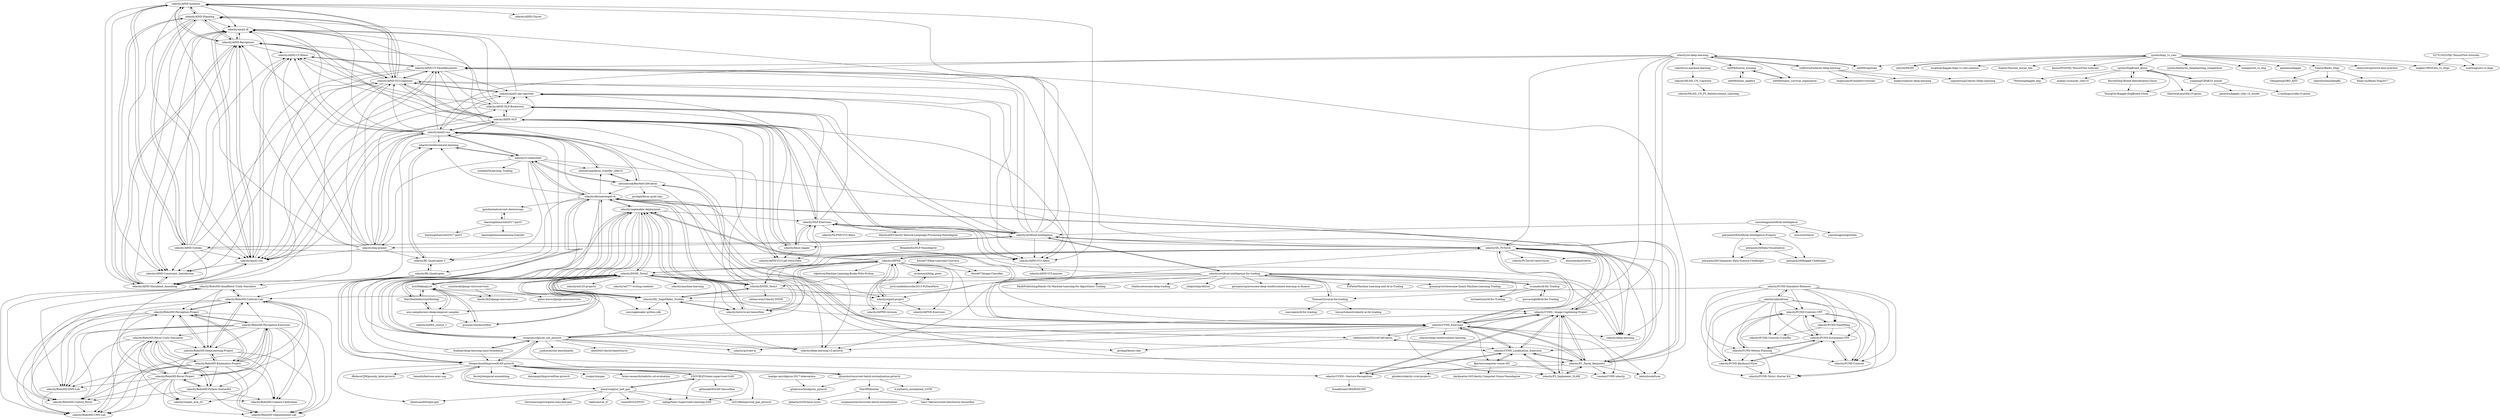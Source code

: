 digraph G {
"udacity/AIND-Isolation" -> "udacity/AIND-Planning"
"udacity/AIND-Isolation" -> "udacity/AIND-Recognizer"
"udacity/AIND-Isolation" -> "udacity/AIND-Sudoku"
"udacity/AIND-Isolation" -> "udacity/aind2-rnn"
"udacity/AIND-Isolation" -> "udacity/AIND-Simulated_Annealing"
"udacity/AIND-Isolation" -> "udacity/AIND-Constraint_Satisfaction"
"udacity/AIND-Isolation" -> "udacity/AIND-VUI-Capstone"
"udacity/AIND-Isolation" -> "udacity/aind2-dl"
"udacity/AIND-Isolation" -> "udacity/AIND-VUI-Alexa"
"udacity/AIND-Isolation" -> "udacity/AIND-Chiron"
"udacity/artificial-intelligence" -> "udacity/NLP-Exercises"
"udacity/artificial-intelligence" -> "udacity/AIND-NLP"
"udacity/artificial-intelligence" -> "udacity/AIND-Sudoku"
"udacity/artificial-intelligence" -> "udacity/hmm-tagger"
"udacity/artificial-intelligence" -> "udacity/AIND-CV-FacialKeypoints"
"udacity/artificial-intelligence" -> "udacity/AIND-VUI-Capstone"
"udacity/artificial-intelligence" -> "udacity/AIND-Isolation"
"udacity/artificial-intelligence" -> "udacity/artificial-intelligence-for-trading"
"udacity/artificial-intelligence" -> "udacity/AIND-Planning"
"udacity/artificial-intelligence" -> "udacity/aind2-nlp-capstone"
"udacity/artificial-intelligence" -> "udacity/DL_PyTorch"
"udacity/artificial-intelligence" -> "udacity/deep-learning" ["e"=1]
"udacity/artificial-intelligence" -> "udacity/dog-project"
"udacity/artificial-intelligence" -> "udacity/AIND-NLP-Bookworm"
"udacity/artificial-intelligence" -> "udacity/AIND-VUI-Alexa"
"udacity/DSND_Term2" -> "udacity/DSND_Term1"
"udacity/DSND_Term2" -> "lyst/MakingLyst"
"udacity/DSND_Term2" -> "udacity/ML_SageMaker_Studies"
"udacity/DSND_Term2" -> "udacity/sagemaker-deployment"
"udacity/DSND_Term2" -> "aws-samples/aws-deepcomposer-samples"
"udacity/DSND_Term2" -> "jjrunner/stackoverflow"
"udacity/DSND_Term2" -> "udacity/deep-learning-v2-pytorch" ["e"=1]
"udacity/DSND_Term2" -> "MarcDiethelm/contributing"
"udacity/DSND_Term2" -> "udacity/AIPND"
"udacity/DSND_Term2" -> "udacity/ud120-projects" ["e"=1]
"udacity/DSND_Term2" -> "udacity/deep-learning" ["e"=1]
"udacity/DSND_Term2" -> "udacity/ud777-writing-readmes" ["e"=1]
"udacity/DSND_Term2" -> "udacity/machine-learning" ["e"=1]
"udacity/DSND_Term2" -> "udacity/CVND_Exercises"
"udacity/DSND_Term2" -> "udacity/intro-to-ml-tensorflow"
"udacity/aind2-cnn" -> "udacity/aind2-rnn"
"udacity/aind2-cnn" -> "udacity/dog-project"
"udacity/aind2-cnn" -> "udacity/aind2-dl"
"udacity/aind2-cnn" -> "udacity/AIND-Recognizer"
"udacity/aind2-cnn" -> "alexisbcook/keras_transfer_cifar10"
"udacity/aind2-cnn" -> "udacity/AIND-NLP"
"udacity/aind2-cnn" -> "udacity/AIND-Simulated_Annealing"
"udacity/aind2-cnn" -> "udacity/rl-cheatsheet"
"udacity/aind2-cnn" -> "udacity/AIND-Planning"
"udacity/aind2-cnn" -> "udacity/AIND-CV-FacialKeypoints"
"udacity/aind2-cnn" -> "udacity/aind2-nlp-capstone"
"udacity/aind2-cnn" -> "udacity/AIND-CV-Mimic"
"udacity/aind2-cnn" -> "alexisbcook/ResNetCAM-keras"
"udacity/aind2-cnn" -> "udacity/AIND-VUI-Capstone"
"udacity/aind2-cnn" -> "udacity/reinforcement-learning"
"udacity/CVND_Exercises" -> "udacity/P1_Facial_Keypoints"
"udacity/CVND_Exercises" -> "udacity/CVND_Localization_Exercises"
"udacity/CVND_Exercises" -> "udacity/CVND---Image-Captioning-Project"
"udacity/CVND_Exercises" -> "udacity/DL_PyTorch"
"udacity/CVND_Exercises" -> "udacity/P3_Implement_SLAM"
"udacity/CVND_Exercises" -> "Bjarten/computer-vision-ND"
"udacity/CVND_Exercises" -> "udacity/sagemaker-deployment"
"udacity/CVND_Exercises" -> "vmelan/CVND-udacity"
"udacity/CVND_Exercises" -> "udacity/deep-learning-v2-pytorch" ["e"=1]
"udacity/CVND_Exercises" -> "udacity/deep-learning" ["e"=1]
"udacity/CVND_Exercises" -> "udacity/private-ai" ["e"=1]
"udacity/CVND_Exercises" -> "cezannec/capsule_net_pytorch"
"udacity/CVND_Exercises" -> "udacity/deep-reinforcement-learning" ["e"=1]
"udacity/CVND_Exercises" -> "udacity/AIND-NLP"
"udacity/CVND_Exercises" -> "tdeboissiere/VGG16CAM-keras"
"udacity/artificial-intelligence-for-trading" -> "ThomasGrivaz/ai-for-trading"
"udacity/artificial-intelligence-for-trading" -> "scumabo/AI-for-Trading"
"udacity/artificial-intelligence-for-trading" -> "udacity/artificial-intelligence"
"udacity/artificial-intelligence-for-trading" -> "udacity/ML_SageMaker_Studies"
"udacity/artificial-intelligence-for-trading" -> "PyPatel/Machine-Learning-and-AI-in-Trading" ["e"=1]
"udacity/artificial-intelligence-for-trading" -> "udacity/DSND_Term1"
"udacity/artificial-intelligence-for-trading" -> "grananqvist/Awesome-Quant-Machine-Learning-Trading" ["e"=1]
"udacity/artificial-intelligence-for-trading" -> "PacktPublishing/Hands-On-Machine-Learning-for-Algorithmic-Trading" ["e"=1]
"udacity/artificial-intelligence-for-trading" -> "cbailes/awesome-deep-trading" ["e"=1]
"udacity/artificial-intelligence-for-trading" -> "udacity/NLP-Exercises"
"udacity/artificial-intelligence-for-trading" -> "yhilpisch/py4fi2nd" ["e"=1]
"udacity/artificial-intelligence-for-trading" -> "michaelsyao/AI-for-Trading"
"udacity/artificial-intelligence-for-trading" -> "udacity/deep-learning-v2-pytorch" ["e"=1]
"udacity/artificial-intelligence-for-trading" -> "georgezouq/awesome-deep-reinforcement-learning-in-finance" ["e"=1]
"udacity/artificial-intelligence-for-trading" -> "udacity/deep-learning" ["e"=1]
"ypwhs/dogs_vs_cats" -> "mtyylx/MLND"
"ypwhs/dogs_vs_cats" -> "xuetsing/cats-vs-dogs"
"ypwhs/dogs_vs_cats" -> "nd009/capstone"
"ypwhs/dogs_vs_cats" -> "mrgloom/kaggle-dogs-vs-cats-solution"
"ypwhs/dogs_vs_cats" -> "freelzy/Tencent_Social_Ads" ["e"=1]
"ypwhs/dogs_vs_cats" -> "kevin28520/My-TensorFlow-tutorials" ["e"=1]
"ypwhs/dogs_vs_cats" -> "ypwhs/DogBreed_gluon"
"ypwhs/dogs_vs_cats" -> "ypwhs/baiduyun_deeplearning_competition" ["e"=1]
"ypwhs/dogs_vs_cats" -> "miaopei/cat_vs_dog"
"ypwhs/dogs_vs_cats" -> "apachecn/kaggle" ["e"=1]
"ypwhs/dogs_vs_cats" -> "freelzy/Baidu_Dogs"
"ypwhs/dogs_vs_cats" -> "chenyuntc/pytorch-best-practice" ["e"=1]
"ypwhs/dogs_vs_cats" -> "maples1993/Cats_vs_Dogs"
"Bjarten/computer-vision-ND" -> "darkmatter18/Udacity-Computer-Vision-Nanodegree"
"Bjarten/computer-vision-ND" -> "pdudero/udacity-cvnd-projects"
"Bjarten/computer-vision-ND" -> "vmelan/CVND-udacity"
"Bjarten/computer-vision-ND" -> "udacity/CVND_Localization_Exercises"
"pierpaolo28/Data-Visualization" -> "pierpaolo28/Companies-Data-Science-Challenges"
"pierpaolo28/Data-Visualization" -> "pierpaolo28/Kaggle-Challenges"
"aws-samples/aws-deepcomposer-samples" -> "udacity/DSND_Term2"
"aws-samples/aws-deepcomposer-samples" -> "lyst/MakingLyst"
"aws-samples/aws-deepcomposer-samples" -> "MarcDiethelm/contributing"
"aws-samples/aws-deepcomposer-samples" -> "jjrunner/stackoverflow"
"aws-samples/aws-deepcomposer-samples" -> "udacity/nd064_course_1" ["e"=1]
"fotisk07/Deep-Learning-Coursera" -> "fotisk07/Image-Classifier"
"LDOUBLEV/semi-supervised-GAN" -> "gitlimlab/SSGAN-Tensorflow" ["e"=1]
"LDOUBLEV/semi-supervised-GAN" -> "nejlag/Semi-Supervised-Learning-GAN"
"LDOUBLEV/semi-supervised-GAN" -> "kimiyoung/ssl_bad_gan"
"LDOUBLEV/semi-supervised-GAN" -> "Sleepychord/ImprovedGAN-pytorch"
"Sleepychord/ImprovedGAN-pytorch" -> "kimiyoung/ssl_bad_gan"
"Sleepychord/ImprovedGAN-pytorch" -> "cezannec/capsule_net_pytorch"
"Sleepychord/ImprovedGAN-pytorch" -> "jihunchoi/recurrent-batch-normalization-pytorch"
"Sleepychord/ImprovedGAN-pytorch" -> "LDOUBLEV/semi-supervised-GAN"
"Sleepychord/ImprovedGAN-pytorch" -> "eli5168/improved_gan_pytorch"
"Sleepychord/ImprovedGAN-pytorch" -> "udacity/dermatologist-ai"
"Sleepychord/ImprovedGAN-pytorch" -> "udacity/sagemaker-deployment"
"Sleepychord/ImprovedGAN-pytorch" -> "iBelieveCJM/pseudo_label-pytorch" ["e"=1]
"Sleepychord/ImprovedGAN-pytorch" -> "benathi/fastswa-semi-sup" ["e"=1]
"Sleepychord/ImprovedGAN-pytorch" -> "nejlag/Semi-Supervised-Learning-GAN"
"Sleepychord/ImprovedGAN-pytorch" -> "zhenxuan00/triple-gan" ["e"=1]
"Sleepychord/ImprovedGAN-pytorch" -> "ferretj/temporal-ensembling" ["e"=1]
"Sleepychord/ImprovedGAN-pytorch" -> "daixiangzi/ImprovedGan-pytorch"
"Sleepychord/ImprovedGAN-pytorch" -> "yunjey/stargan" ["e"=1]
"Sleepychord/ImprovedGAN-pytorch" -> "brain-research/realistic-ssl-evaluation" ["e"=1]
"kimiyoung/ssl_bad_gan" -> "Sleepychord/ImprovedGAN-pytorch"
"kimiyoung/ssl_bad_gan" -> "christiancosgrove/good-semi-bad-gan"
"kimiyoung/ssl_bad_gan" -> "eli5168/improved_gan_pytorch"
"kimiyoung/ssl_bad_gan" -> "zhenxuan00/triple-gan" ["e"=1]
"kimiyoung/ssl_bad_gan" -> "LDOUBLEV/semi-supervised-GAN"
"kimiyoung/ssl_bad_gan" -> "takerum/vat_tf" ["e"=1]
"kimiyoung/ssl_bad_gan" -> "xinmei9322/SNTG" ["e"=1]
"kimiyoung/ssl_bad_gan" -> "nejlag/Semi-Supervised-Learning-GAN"
"udacity/rl-cheatsheet" -> "udacity/reinforcement-learning"
"udacity/rl-cheatsheet" -> "udacity/RL-Quadcopter-2"
"udacity/rl-cheatsheet" -> "udacity/dermatologist-ai"
"udacity/rl-cheatsheet" -> "udacity/aind2-cnn"
"udacity/rl-cheatsheet" -> "udacity/RL-Quadcopter"
"udacity/rl-cheatsheet" -> "alexisbcook/keras_transfer_cifar10"
"udacity/rl-cheatsheet" -> "ucaiado/QLearning_Trading" ["e"=1]
"udacity/rl-cheatsheet" -> "udacity/dog-project"
"udacity/rl-cheatsheet" -> "alexisbcook/ResNetCAM-keras"
"udacity/rl-cheatsheet" -> "udacity/CVND---Image-Captioning-Project"
"udacity/CVND---Gesture-Recognition" -> "udacity/CVND---Image-Captioning-Project"
"udacity/CVND---Gesture-Recognition" -> "udacity/CVND_Localization_Exercises"
"udacity/CVND---Gesture-Recognition" -> "breadbread1984/R3DCNN" ["e"=1]
"pierpaolo28/Artificial-Intelligence-Projects" -> "pierpaolo28/Kaggle-Challenges"
"pierpaolo28/Artificial-Intelligence-Projects" -> "pierpaolo28/Data-Visualization"
"pierpaolo28/Artificial-Intelligence-Projects" -> "pierpaolo28/Companies-Data-Science-Challenges"
"udacity/intro-to-ml-tensorflow" -> "udacity/ML_SageMaker_Studies"
"udacity/intro-to-ml-tensorflow" -> "udacity/dermatologist-ai"
"udacity/intro-to-ml-tensorflow" -> "udacity/sagemaker-deployment"
"jjrunner/stackoverflow" -> "lyst/MakingLyst"
"jjrunner/stackoverflow" -> "udacity/DSND_Term2"
"OlavHN/bnlstm" -> "cooijmanstim/recurrent-batch-normalization"
"OlavHN/bnlstm" -> "tam17aki/recurrent-batchnorm-tensorflow"
"OlavHN/bnlstm" -> "pbhatia243/tf-layer-norm"
"udacity/dermatologist-ai" -> "udacity/rl-cheatsheet"
"udacity/dermatologist-ai" -> "udacity/reinforcement-learning"
"udacity/dermatologist-ai" -> "udacity/sagemaker-deployment"
"udacity/dermatologist-ai" -> "Sleepychord/ImprovedGAN-pytorch"
"udacity/dermatologist-ai" -> "udacity/CVND_Localization_Exercises"
"udacity/dermatologist-ai" -> "udacity/intro-to-ml-tensorflow"
"udacity/dermatologist-ai" -> "udacity/aind2-cnn"
"udacity/dermatologist-ai" -> "cezannec/capsule_net_pytorch"
"udacity/dermatologist-ai" -> "alexisbcook/keras_transfer_cifar10"
"udacity/dermatologist-ai" -> "udacity/aipnd-project"
"udacity/dermatologist-ai" -> "udacity/RL-Quadcopter-2"
"udacity/dermatologist-ai" -> "udacity/P1_Facial_Keypoints"
"udacity/dermatologist-ai" -> "igondia/matconvnet-dermoscopy"
"udacity/dermatologist-ai" -> "udacity/CVND---Gesture-Recognition"
"MarcDiethelm/contributing" -> "lyst/MakingLyst"
"MarcDiethelm/contributing" -> "udacity/DSND_Term2"
"MarcDiethelm/contributing" -> "aws-samples/aws-deepcomposer-samples"
"527515025/My-TensorFlow-tutorials" -> "maples1993/Cats_vs_Dogs"
"527515025/My-TensorFlow-tutorials" -> "xuetsing/cats-vs-dogs"
"fierceX/Dog-Breed-Identification-Gluon" -> "ypwhs/DogBreed_gluon"
"fierceX/Dog-Breed-Identification-Gluon" -> "YoungGer/Kaggle-DogBreed-Gluon"
"alexisbcook/ResNetCAM-keras" -> "alexisbcook/keras_transfer_cifar10"
"alexisbcook/ResNetCAM-keras" -> "tdeboissiere/VGG16CAM-keras"
"alexisbcook/ResNetCAM-keras" -> "udacity/aind2-cnn"
"alexisbcook/ResNetCAM-keras" -> "jacobgil/keras-cam" ["e"=1]
"alexisbcook/ResNetCAM-keras" -> "udacity/rl-cheatsheet"
"alexisbcook/ResNetCAM-keras" -> "udacity/dermatologist-ai"
"alexisbcook/ResNetCAM-keras" -> "jacobgil/keras-grad-cam" ["e"=1]
"udacity/cn-machine-learning" -> "udacity/MLND_CN_Capstone"
"ypwhs/DogBreed_gluon" -> "fierceX/Dog-Breed-Identification-Gluon"
"ypwhs/DogBreed_gluon" -> "yinglang/CIFAR10_mxnet"
"ypwhs/DogBreed_gluon" -> "SherlockLiao/cifar10-gluon"
"ypwhs/DogBreed_gluon" -> "YoungGer/Kaggle-DogBreed-Gluon"
"ypwhs/DogBreed_gluon" -> "760chong/kaggle_dog"
"ypwhs/DogBreed_gluon" -> "anabas-yu/mxnet_cifar10"
"udacity/AIND-CV-FacialKeypoints" -> "udacity/AIND-CV-Mimic"
"udacity/AIND-CV-FacialKeypoints" -> "udacity/aind2-rnn"
"udacity/AIND-CV-FacialKeypoints" -> "udacity/aind2-nlp-capstone"
"udacity/AIND-CV-FacialKeypoints" -> "udacity/AIND-VUI-Alexa"
"udacity/AIND-CV-FacialKeypoints" -> "udacity/AIND-VUI-Capstone"
"udacity/AIND-CV-FacialKeypoints" -> "udacity/AIND-Constraint_Satisfaction"
"udacity/AIND-CV-FacialKeypoints" -> "udacity/AIND-Simulated_Annealing"
"udacity/AIND-CV-FacialKeypoints" -> "udacity/aind2-dl"
"udacity/AIND-CV-FacialKeypoints" -> "udacity/AIND-NLP-Bookworm"
"Kulbear/deep-learning-nano-foundation" -> "udacity/dermatologist-ai"
"Kulbear/deep-learning-nano-foundation" -> "cezannec/capsule_net_pytorch"
"Kulbear/deep-learning-nano-foundation" -> "Sleepychord/ImprovedGAN-pytorch"
"yanshengjia/artificial-intelligence" -> "pierpaolo28/Artificial-Intelligence-Projects"
"yanshengjia/artificial-intelligence" -> "udacity/artificial-intelligence"
"yanshengjia/artificial-intelligence" -> "seucs/seuthesis" ["e"=1]
"yanshengjia/artificial-intelligence" -> "yanshengjia/algorithm"
"udacity/FCND-Controls-CPP" -> "udacity/FCND-Estimation-CPP"
"udacity/FCND-Controls-CPP" -> "udacity/FCND-FixedWing"
"udacity/FCND-Controls-CPP" -> "udacity/FCND-Controls"
"udacity/FCND-Controls-CPP" -> "udacity/FCND-Controls-Crazyflie"
"udacity/FCND-Controls-CPP" -> "udacity/FCND-Motion-Planning"
"udacity/FCND-Controls-CPP" -> "udacity/FCND-Backyard-Flyer"
"udacity/FCND-Controls-CPP" -> "udacity/FCND-Term1-Starter-Kit"
"nd009/linear_algebra" -> "nd009/boston_housing"
"udacity/RL-Quadcopter" -> "udacity/RL-Quadcopter-2"
"udacity/RL-Quadcopter" -> "udacity/RoboND-Controls-Lab"
"udacity/RL-Quadcopter" -> "udacity/RoboND-QuadRotor-Unity-Simulator"
"nd009/capstone" -> "udacity/cn-deep-learning"
"nd009/boston_housing" -> "nd009/linear_algebra"
"nd009/boston_housing" -> "nd009/titanic_survival_exploration"
"alexisbcook/keras_transfer_cifar10" -> "alexisbcook/ResNetCAM-keras"
"alexisbcook/keras_transfer_cifar10" -> "udacity/aind2-cnn"
"udacity/NLP-Exercises" -> "udacity/hmm-tagger"
"udacity/NLP-Exercises" -> "udacity/AIND-NLP"
"udacity/NLP-Exercises" -> "udacity/AIND-NLP-Bookworm"
"udacity/NLP-Exercises" -> "udacity/AIND-VUI-Lab-Voice-Data"
"udacity/NLP-Exercises" -> "udacity/artificial-intelligence"
"udacity/NLP-Exercises" -> "fdasilva59/Udacity-Natural-Language-Processing-Nanodegree"
"udacity/NLP-Exercises" -> "udacity/aind2-nlp-capstone"
"udacity/NLP-Exercises" -> "udacity/NLPND-VUI-Alexa"
"imatge-upc/skiprnn-2017-telecombcn" -> "gitabcworld/skiprnn_pytorch"
"udacity/sagemaker-deployment" -> "udacity/ML_SageMaker_Studies"
"udacity/sagemaker-deployment" -> "udacity/DSND_Term2"
"udacity/sagemaker-deployment" -> "aws/sagemaker-python-sdk" ["e"=1]
"udacity/sagemaker-deployment" -> "udacity/dermatologist-ai"
"udacity/sagemaker-deployment" -> "Sleepychord/ImprovedGAN-pytorch"
"udacity/sagemaker-deployment" -> "udacity/deep-learning-v2-pytorch" ["e"=1]
"udacity/sagemaker-deployment" -> "cezannec/capsule_net_pytorch"
"udacity/sagemaker-deployment" -> "udacity/intro-to-ml-tensorflow"
"udacity/sagemaker-deployment" -> "udacity/CVND_Exercises"
"udacity/sagemaker-deployment" -> "udacity/DSND_Term1"
"udacity/sagemaker-deployment" -> "udacity/NLP-Exercises"
"jihunchoi/recurrent-batch-normalization-pytorch" -> "Sleepychord/ImprovedGAN-pytorch"
"jihunchoi/recurrent-batch-normalization-pytorch" -> "h-jia/batch_normalized_LSTM"
"jihunchoi/recurrent-batch-normalization-pytorch" -> "OlavHN/bnlstm"
"jihunchoi/recurrent-batch-normalization-pytorch" -> "gitabcworld/skiprnn_pytorch"
"cyantarek/django-microservices" -> "lander2k2/django-microservices"
"cyantarek/django-microservices" -> "gabor-boros/django-microservices"
"udacity/cn-deep-learning" -> "nd009/capstone"
"udacity/cn-deep-learning" -> "udacity/cn-machine-learning"
"udacity/cn-deep-learning" -> "udacity/deep-learning" ["e"=1]
"udacity/cn-deep-learning" -> "udacity/aind2-cnn"
"udacity/cn-deep-learning" -> "rndbrtrnd/udacity-deep-learning"
"udacity/cn-deep-learning" -> "udacity/AIND-CV-FacialKeypoints"
"udacity/cn-deep-learning" -> "udacity/CVND---Image-Captioning-Project"
"udacity/cn-deep-learning" -> "nd009/boston_housing"
"udacity/cn-deep-learning" -> "udacity/CVND_Exercises"
"udacity/cn-deep-learning" -> "nd009/titanic_survival_exploration"
"udacity/cn-deep-learning" -> "udacity/DL_PyTorch"
"udacity/ML_SageMaker_Studies" -> "udacity/sagemaker-deployment"
"udacity/ML_SageMaker_Studies" -> "udacity/DSND_Term2"
"udacity/ML_SageMaker_Studies" -> "udacity/intro-to-ml-tensorflow"
"udacity/ML_SageMaker_Studies" -> "udacity/DSND_Term1"
"udacity/ML_SageMaker_Studies" -> "aws/sagemaker-python-sdk" ["e"=1]
"udacity/ML_SageMaker_Studies" -> "udacity/CVND---Image-Captioning-Project"
"udacity/ML_SageMaker_Studies" -> "udacity/NLP-Exercises"
"mtyylx/MLND" -> "ypwhs/dogs_vs_cats"
"purvasingh96/AI-for-Trading" -> "scumabo/AI-for-Trading"
"cezannec/capsule_net_pytorch" -> "Sleepychord/ImprovedGAN-pytorch"
"cezannec/capsule_net_pytorch" -> "udacity/dermatologist-ai"
"cezannec/capsule_net_pytorch" -> "udacity/sagemaker-deployment"
"cezannec/capsule_net_pytorch" -> "udacity/deep-learning-v2-pytorch" ["e"=1]
"cezannec/capsule_net_pytorch" -> "udacity/CVND_Exercises"
"cezannec/capsule_net_pytorch" -> "udacity/private-ai" ["e"=1]
"cezannec/capsule_net_pytorch" -> "aksht94/UdacityOpenSource" ["e"=1]
"cezannec/capsule_net_pytorch" -> "udacity/CVND---Image-Captioning-Project"
"cezannec/capsule_net_pytorch" -> "udacity/ML_SageMaker_Studies"
"cezannec/capsule_net_pytorch" -> "jcjohnson/cnn-benchmarks" ["e"=1]
"cezannec/capsule_net_pytorch" -> "jihunchoi/recurrent-batch-normalization-pytorch"
"cezannec/capsule_net_pytorch" -> "Kulbear/deep-learning-nano-foundation"
"cezannec/capsule_net_pytorch" -> "udacity/DL_PyTorch"
"cezannec/capsule_net_pytorch" -> "udacity/P1_Facial_Keypoints"
"cezannec/capsule_net_pytorch" -> "udacity/aind2-cnn"
"udacity/reinforcement-learning" -> "udacity/rl-cheatsheet"
"udacity/reinforcement-learning" -> "udacity/RL-Quadcopter-2"
"udacity/AIPND" -> "udacity/aipnd-project"
"udacity/AIPND" -> "udacity/AIPND-revision"
"udacity/AIPND" -> "udacity/DL_PyTorch"
"udacity/AIPND" -> "udacity/DSND_Term2"
"udacity/AIPND" -> "udacity/intro-to-ml-tensorflow"
"udacity/AIPND" -> "tdpetrou/Machine-Learning-Books-With-Python" ["e"=1]
"udacity/AIPND" -> "udacity/AIPND-Exercises"
"udacity/AIPND" -> "mcleonard/blog_posts"
"udacity/AIPND" -> "udacity/CVND_Exercises"
"udacity/AIPND" -> "udacity/deep-learning" ["e"=1]
"udacity/AIPND" -> "udacity/deep-learning-v2-pytorch" ["e"=1]
"udacity/AIPND" -> "udacity/DSND_Term1"
"udacity/AIPND" -> "fotisk07/Image-Classifier"
"udacity/AIPND" -> "udacity/aind2-cnn"
"udacity/AIPND" -> "udacity/dermatologist-ai"
"udacity/dog-project" -> "udacity/aind2-rnn"
"udacity/dog-project" -> "udacity/aind2-cnn"
"udacity/dog-project" -> "udacity/aind2-dl"
"udacity/dog-project" -> "udacity/AIND-Recognizer"
"udacity/dog-project" -> "udacity/AIND-Isolation"
"udacity/dog-project" -> "udacity/AIND-CV-FacialKeypoints"
"udacity/dog-project" -> "udacity/AIND-VUI-Capstone"
"udacity/dog-project" -> "udacity/reinforcement-learning"
"udacity/dog-project" -> "udacity/RL-Quadcopter-2"
"udacity/dog-project" -> "udacity/AIND-NLP-Bookworm"
"udacity/dog-project" -> "udacity/AIND-CV-Mimic"
"udacity/udacidrone" -> "udacity/FCND-Simulator-Releases"
"udacity/udacidrone" -> "udacity/FCND-FixedWing"
"udacity/udacidrone" -> "udacity/FCND-Controls"
"udacity/udacidrone" -> "udacity/FCND-Backyard-Flyer"
"udacity/udacidrone" -> "udacity/FCND-Term1-Starter-Kit"
"udacity/udacidrone" -> "udacity/FCND-Controls-CPP"
"udacity/udacidrone" -> "udacity/FCND-Estimation-CPP"
"udacity/udacidrone" -> "udacity/FCND-Controls-Crazyflie"
"udacity/udacidrone" -> "udacity/FCND-Motion-Planning"
"udacity/hmm-tagger" -> "udacity/AIND-VUI-Lab-Voice-Data"
"udacity/hmm-tagger" -> "udacity/NLP-Exercises"
"udacity/hmm-tagger" -> "udacity/AIND-NLP"
"udacity/hmm-tagger" -> "udacity/AIND-NLP-Bookworm"
"udacity/hmm-tagger" -> "udacity/aind2-nlp-capstone"
"udacity/RoboND-QuadRotor-Unity-Simulator" -> "udacity/RoboND-Controls-Lab"
"udacity/RoboND-QuadRotor-Unity-Simulator" -> "udacity/RoboND-CNN-Lab"
"udacity/RoboND-QuadRotor-Unity-Simulator" -> "udacity/RoboND-DNN-Lab"
"udacity/RoboND-QuadRotor-Unity-Simulator" -> "udacity/RoboND-Control_Rover"
"udacity/RoboND-QuadRotor-Unity-Simulator" -> "udacity/RoboND-Perception-Project"
"udacity/RoboND-QuadRotor-Unity-Simulator" -> "udacity/RoboND-DeepLearning-Project"
"tdeboissiere/VGG16CAM-keras" -> "jacobgil/keras-cam" ["e"=1]
"tdeboissiere/VGG16CAM-keras" -> "alexisbcook/ResNetCAM-keras"
"tdeboissiere/VGG16CAM-keras" -> "udacity/CVND---Image-Captioning-Project"
"tdeboissiere/VGG16CAM-keras" -> "udacity/CVND_Localization_Exercises"
"udacity/CVND---Image-Captioning-Project" -> "udacity/CVND_Localization_Exercises"
"udacity/CVND---Image-Captioning-Project" -> "udacity/P1_Facial_Keypoints"
"udacity/CVND---Image-Captioning-Project" -> "udacity/P3_Implement_SLAM"
"udacity/CVND---Image-Captioning-Project" -> "udacity/CVND_Exercises"
"udacity/CVND---Image-Captioning-Project" -> "udacity/CVND---Gesture-Recognition"
"udacity/CVND---Image-Captioning-Project" -> "alexisbcook/tsne"
"udacity/CVND---Image-Captioning-Project" -> "udacity/DL_PyTorch"
"udacity/CVND_Localization_Exercises" -> "udacity/CVND---Image-Captioning-Project"
"udacity/CVND_Localization_Exercises" -> "udacity/P1_Facial_Keypoints"
"udacity/CVND_Localization_Exercises" -> "udacity/P3_Implement_SLAM"
"udacity/CVND_Localization_Exercises" -> "udacity/CVND_Exercises"
"udacity/CVND_Localization_Exercises" -> "udacity/CVND---Gesture-Recognition"
"udacity/CVND_Localization_Exercises" -> "Bjarten/computer-vision-ND"
"udacity/P1_Facial_Keypoints" -> "udacity/CVND---Image-Captioning-Project"
"udacity/P1_Facial_Keypoints" -> "udacity/CVND_Localization_Exercises"
"udacity/P1_Facial_Keypoints" -> "udacity/P3_Implement_SLAM"
"udacity/P1_Facial_Keypoints" -> "udacity/CVND_Exercises"
"udacity/P1_Facial_Keypoints" -> "udacity/CVND---Gesture-Recognition"
"udacity/P1_Facial_Keypoints" -> "udacity/AIND-CV-FacialKeypoints"
"udacity/P1_Facial_Keypoints" -> "alexisbcook/tsne"
"udacity/P1_Facial_Keypoints" -> "udacity/DL_PyTorch"
"udacity/P1_Facial_Keypoints" -> "vmelan/CVND-udacity"
"udacity/P1_Facial_Keypoints" -> "udacity/dermatologist-ai"
"udacity/P1_Facial_Keypoints" -> "tdeboissiere/VGG16CAM-keras"
"scumabo/AI-for-Trading" -> "michaelsyao/AI-for-Trading"
"scumabo/AI-for-Trading" -> "purvasingh96/AI-for-Trading"
"scumabo/AI-for-Trading" -> "udacity/artificial-intelligence-for-trading"
"scumabo/AI-for-Trading" -> "ThomasGrivaz/ai-for-trading"
"yinglang/CIFAR10_mxnet" -> "jamesliu/kaggle_cifar-10_mxnet"
"yinglang/CIFAR10_mxnet" -> "L1aoXingyu/cifar10-gluon"
"yinglang/CIFAR10_mxnet" -> "SherlockLiao/cifar10-gluon"
"yinglang/CIFAR10_mxnet" -> "ypwhs/DogBreed_gluon"
"freelzy/Baidu_Dogs" -> "finlay-liu/Baidu-Dog2017"
"freelzy/Baidu_Dogs" -> "OdingdongO/BD_XJTU"
"freelzy/Baidu_Dogs" -> "shenweichen/DeepRL"
"udacity/AIND-VUI-Alexa" -> "udacity/AIND-VUI-quizzes"
"mcleonard/blog_posts" -> "jorisvandenbossche/2015-PyDataParis"
"udacity/AIPND-revision" -> "udacity/aipnd-project"
"udacity/AIPND-revision" -> "udacity/AIPND"
"udacity/RoboND-DeepLearning-Project" -> "udacity/RoboND-Perception-Project"
"udacity/RoboND-DeepLearning-Project" -> "udacity/RoboND-Kinematics-Project"
"udacity/RoboND-DeepLearning-Project" -> "udacity/RoboND-Segmentation-Lab"
"udacity/RoboND-DeepLearning-Project" -> "udacity/RoboND-Controls-Lab"
"udacity/RoboND-DeepLearning-Project" -> "udacity/RoboND-CNN-Lab"
"udacity/RoboND-Perception-Exercises" -> "udacity/RoboND-Perception-Project"
"udacity/RoboND-Perception-Exercises" -> "udacity/RoboND-Kinematics-Project"
"udacity/RoboND-Perception-Exercises" -> "udacity/RoboND-Python-StarterKit"
"udacity/RoboND-Perception-Exercises" -> "udacity/RoboND-DeepLearning-Project"
"udacity/RoboND-Perception-Exercises" -> "udacity/RoboND-Segmentation-Lab"
"udacity/RoboND-Perception-Exercises" -> "udacity/RoboND-Camera-Calibration"
"udacity/RoboND-Perception-Exercises" -> "udacity/RoboND-Rover-Project"
"udacity/RoboND-Perception-Exercises" -> "udacity/RoboND-Controls-Lab"
"udacity/RoboND-Perception-Exercises" -> "udacity/RoboND-Control_Rover"
"udacity/RoboND-Perception-Exercises" -> "udacity/simple_arm_01"
"udacity/RoboND-Perception-Exercises" -> "udacity/RoboND-Rover-Unity-Simulator"
"udacity/RoboND-Perception-Exercises" -> "udacity/RoboND-CNN-Lab"
"udacity/RoboND-Perception-Exercises" -> "udacity/RoboND-DNN-Lab"
"udacity/RoboND-Perception-Project" -> "udacity/RoboND-Kinematics-Project"
"udacity/RoboND-Perception-Project" -> "udacity/RoboND-DeepLearning-Project"
"udacity/RoboND-Perception-Project" -> "udacity/RoboND-Controls-Lab"
"udacity/RoboND-Perception-Project" -> "udacity/RoboND-Perception-Exercises"
"udacity/RoboND-Perception-Project" -> "udacity/RoboND-Segmentation-Lab"
"udacity/RoboND-Perception-Project" -> "udacity/RoboND-CNN-Lab"
"udacity/RoboND-Perception-Project" -> "udacity/RoboND-DNN-Lab"
"udacity/RoboND-Perception-Project" -> "udacity/RoboND-Control_Rover"
"udacity/AIND-VUI-Capstone" -> "udacity/aind2-nlp-capstone"
"udacity/AIND-VUI-Capstone" -> "udacity/AIND-VUI-Alexa"
"udacity/AIND-VUI-Capstone" -> "udacity/AIND-Recognizer"
"udacity/AIND-VUI-Capstone" -> "udacity/aind2-rnn"
"udacity/AIND-VUI-Capstone" -> "udacity/AIND-NLP"
"udacity/AIND-VUI-Capstone" -> "udacity/AIND-CV-Mimic"
"udacity/AIND-VUI-Capstone" -> "udacity/AIND-CV-FacialKeypoints"
"udacity/AIND-VUI-Capstone" -> "udacity/aind2-dl"
"udacity/AIND-VUI-Capstone" -> "udacity/AIND-VUI-Lab-Voice-Data"
"udacity/AIND-VUI-Capstone" -> "udacity/AIND-Planning"
"udacity/AIND-VUI-Capstone" -> "udacity/AIND-Constraint_Satisfaction"
"udacity/AIND-VUI-Capstone" -> "udacity/AIND-Simulated_Annealing"
"udacity/AIND-VUI-Capstone" -> "udacity/AIND-Isolation"
"udacity/DL_PyTorch" -> "udacity/CVND_Exercises"
"udacity/DL_PyTorch" -> "udacity/CVND---Image-Captioning-Project"
"udacity/DL_PyTorch" -> "udacity/aipnd-project"
"udacity/DL_PyTorch" -> "udacity/P1_Facial_Keypoints"
"udacity/DL_PyTorch" -> "udacity/CVND_Localization_Exercises"
"udacity/DL_PyTorch" -> "udacity/P3_Implement_SLAM"
"udacity/DL_PyTorch" -> "udacity/AIPND"
"udacity/DL_PyTorch" -> "udacity/artificial-intelligence"
"udacity/DL_PyTorch" -> "udacity/PyTorchCrashCourse"
"udacity/DL_PyTorch" -> "alexisbcook/tsne"
"udacity/DL_PyTorch" -> "udacity/deep-learning-v2-pytorch" ["e"=1]
"udacity/DL_PyTorch" -> "udacity/deep-learning" ["e"=1]
"udacity/DL_PyTorch" -> "udacity/NLP-Exercises"
"udacity/DL_PyTorch" -> "alirezamika/evostra" ["e"=1]
"udacity/DL_PyTorch" -> "udacity/AIND-CV-FacialKeypoints"
"udacity/RoboND-Rover-Project" -> "udacity/RoboND-Kinematics-Project"
"udacity/RoboND-Rover-Project" -> "udacity/RoboND-Rover-Unity-Simulator"
"udacity/RoboND-Rover-Project" -> "udacity/RoboND-Python-StarterKit"
"udacity/RoboND-Rover-Project" -> "udacity/RoboND-Perception-Project"
"udacity/RoboND-Rover-Project" -> "udacity/RoboND-DeepLearning-Project"
"udacity/RoboND-Rover-Project" -> "udacity/RoboND-Perception-Exercises"
"udacity/RoboND-Rover-Project" -> "udacity/RoboND-Controls-Lab"
"udacity/RoboND-Rover-Project" -> "udacity/RoboND-QuadRotor-Unity-Simulator"
"udacity/RoboND-Rover-Project" -> "udacity/simple_arm_01"
"udacity/RoboND-Rover-Project" -> "udacity/RoboND-Camera-Calibration"
"udacity/RoboND-Rover-Project" -> "udacity/RoboND-Control_Rover"
"udacity/RoboND-Rover-Project" -> "udacity/RoboND-CNN-Lab"
"udacity/RoboND-Rover-Project" -> "udacity/RoboND-DNN-Lab"
"udacity/RoboND-Rover-Project" -> "udacity/RoboND-Segmentation-Lab"
"udacity/AIND-Planning" -> "udacity/AIND-Isolation"
"udacity/AIND-Planning" -> "udacity/AIND-Recognizer"
"udacity/AIND-Planning" -> "udacity/AIND-Simulated_Annealing"
"udacity/AIND-Planning" -> "udacity/AIND-Sudoku"
"udacity/AIND-Planning" -> "udacity/aind2-dl"
"udacity/AIND-Planning" -> "udacity/AIND-Constraint_Satisfaction"
"udacity/AIND-Planning" -> "udacity/aind2-rnn"
"udacity/AIND-Planning" -> "udacity/AIND-VUI-Capstone"
"udacity/AIND-NLP" -> "udacity/AIND-VUI-Capstone"
"udacity/AIND-NLP" -> "udacity/NLP-Exercises"
"udacity/AIND-NLP" -> "udacity/AIND-NLP-Bookworm"
"udacity/AIND-NLP" -> "udacity/hmm-tagger"
"udacity/AIND-NLP" -> "udacity/aind2-nlp-capstone"
"udacity/AIND-NLP" -> "udacity/AIND-VUI-Lab-Voice-Data"
"udacity/AIND-NLP" -> "udacity/aind2-rnn"
"udacity/AIND-NLP" -> "udacity/aind2-dl"
"udacity/AIND-NLP" -> "udacity/AIND-CV-Mimic"
"udacity/AIND-NLP" -> "udacity/AIND-CV-FacialKeypoints"
"udacity/AIND-NLP" -> "udacity/AIND-VUI-Alexa"
"udacity/AIND-NLP" -> "udacity/aind2-cnn"
"udacity/AIND-NLP" -> "udacity/artificial-intelligence"
"udacity/AIND-NLP" -> "udacity/AIND-Recognizer"
"udacity/AIND-NLP" -> "udacity/AIND-Simulated_Annealing"
"udacity/DSND_Term1" -> "udacity/DSND_Term2"
"udacity/DSND_Term1" -> "udacity/ML_SageMaker_Studies"
"udacity/DSND_Term1" -> "udacity/AIND-NLP"
"udacity/DSND_Term1" -> "udacity/sagemaker-deployment"
"udacity/DSND_Term1" -> "udacity/aipnd-project"
"udacity/DSND_Term1" -> "udacity/aind2-dl"
"udacity/DSND_Term1" -> "shihao-wen/Udacity-DSND" ["e"=1]
"fdasilva59/Udacity-Natural-Language-Processing-Nanodegree" -> "BrambleXu/NLP-Nanodegree"
"lyst/MakingLyst" -> "udacity/DSND_Term2"
"lyst/MakingLyst" -> "jjrunner/stackoverflow"
"lyst/MakingLyst" -> "MarcDiethelm/contributing"
"lyst/MakingLyst" -> "aws-samples/aws-deepcomposer-samples"
"lyst/MakingLyst" -> "udacity/sagemaker-deployment"
"lyst/MakingLyst" -> "udacity/ML_SageMaker_Studies"
"lyst/MakingLyst" -> "lander2k2/django-microservices"
"udacity/aipnd-project" -> "udacity/AIPND-revision"
"udacity/aipnd-project" -> "udacity/AIPND"
"udacity/aipnd-project" -> "udacity/AIPND-Exercises"
"udacity/AIND-NLP-Bookworm" -> "udacity/aind2-nlp-capstone"
"udacity/AIND-NLP-Bookworm" -> "udacity/aind2-rnn"
"udacity/AIND-NLP-Bookworm" -> "udacity/AIND-CV-Mimic"
"udacity/AIND-NLP-Bookworm" -> "udacity/AIND-VUI-Alexa"
"udacity/AIND-NLP-Bookworm" -> "udacity/aind2-dl"
"udacity/AIND-NLP-Bookworm" -> "udacity/AIND-NLP"
"udacity/AIND-NLP-Bookworm" -> "udacity/AIND-Recognizer"
"udacity/RoboND-Python-StarterKit" -> "udacity/RoboND-Camera-Calibration"
"udacity/RoboND-Python-StarterKit" -> "udacity/RoboND-Rover-Unity-Simulator"
"udacity/RoboND-Python-StarterKit" -> "udacity/RoboND-Segmentation-Lab"
"udacity/RoboND-Python-StarterKit" -> "udacity/simple_arm_01"
"udacity/RoboND-Python-StarterKit" -> "udacity/RoboND-Control_Rover"
"udacity/RoboND-Python-StarterKit" -> "udacity/RoboND-Rover-Project"
"udacity/RoboND-Rover-Unity-Simulator" -> "udacity/RoboND-Python-StarterKit"
"udacity/RoboND-Rover-Unity-Simulator" -> "udacity/RoboND-Rover-Project"
"udacity/RoboND-Rover-Unity-Simulator" -> "udacity/RoboND-Camera-Calibration"
"udacity/RoboND-Rover-Unity-Simulator" -> "udacity/simple_arm_01"
"udacity/RoboND-Rover-Unity-Simulator" -> "udacity/RoboND-Control_Rover"
"udacity/RoboND-Rover-Unity-Simulator" -> "udacity/RoboND-Perception-Project"
"udacity/RoboND-Rover-Unity-Simulator" -> "udacity/RoboND-CNN-Lab"
"udacity/RoboND-Rover-Unity-Simulator" -> "udacity/RoboND-Kinematics-Project"
"udacity/RoboND-Rover-Unity-Simulator" -> "udacity/RoboND-DNN-Lab"
"udacity/RoboND-Rover-Unity-Simulator" -> "udacity/RoboND-Segmentation-Lab"
"udacity/RoboND-Rover-Unity-Simulator" -> "udacity/RoboND-DeepLearning-Project"
"rndbrtrnd/udacity-deep-learning" -> "hankcs/udacity-deep-learning"
"rndbrtrnd/udacity-deep-learning" -> "napsternxg/Udacity-Deep-Learning"
"rndbrtrnd/udacity-deep-learning" -> "udacity/cn-deep-learning"
"rndbrtrnd/udacity-deep-learning" -> "chiphuyen/tf-stanford-tutorials" ["e"=1]
"jorisvandenbossche/2015-PyDataParis" -> "mcleonard/blog_posts"
"udacity/FCND-Simulator-Releases" -> "udacity/udacidrone"
"udacity/FCND-Simulator-Releases" -> "udacity/FCND-Backyard-Flyer"
"udacity/FCND-Simulator-Releases" -> "udacity/FCND-Term1-Starter-Kit"
"udacity/FCND-Simulator-Releases" -> "udacity/FCND-Controls-CPP"
"udacity/FCND-Simulator-Releases" -> "udacity/FCND-Motion-Planning"
"udacity/FCND-Simulator-Releases" -> "udacity/FCND-Controls"
"udacity/FCND-Simulator-Releases" -> "udacity/FCND-Estimation-CPP"
"udacity/FCND-Simulator-Releases" -> "udacity/FCND-FixedWing"
"udacity/FCND-Simulator-Releases" -> "udacity/RoboND-Controls-Lab"
"udacity/AIND-Sudoku" -> "udacity/AIND-Isolation"
"udacity/AIND-Sudoku" -> "udacity/AIND-Planning"
"udacity/AIND-Sudoku" -> "udacity/aind2-rnn"
"udacity/AIND-Sudoku" -> "udacity/AIND-Recognizer"
"udacity/AIND-Sudoku" -> "udacity/AIND-Simulated_Annealing"
"udacity/AIND-Sudoku" -> "udacity/AIND-CV-Mimic"
"udacity/AIND-Sudoku" -> "udacity/aind2-dl"
"udacity/AIND-Sudoku" -> "udacity/AIND-Constraint_Satisfaction"
"udacity/AIND-Sudoku" -> "udacity/AIND-VUI-Alexa"
"udacity/AIND-Sudoku" -> "udacity/artificial-intelligence"
"udacity/AIND-Sudoku" -> "udacity/AIND-VUI-Capstone"
"udacity/aind2-rnn" -> "udacity/aind2-dl"
"udacity/aind2-rnn" -> "udacity/AIND-CV-Mimic"
"udacity/aind2-rnn" -> "udacity/AIND-Recognizer"
"udacity/aind2-rnn" -> "udacity/AIND-Simulated_Annealing"
"udacity/aind2-rnn" -> "udacity/AIND-Constraint_Satisfaction"
"udacity/RoboND-Control_Rover" -> "udacity/RoboND-CNN-Lab"
"udacity/RoboND-Kinematics-Project" -> "udacity/RoboND-Perception-Project"
"udacity/RoboND-Kinematics-Project" -> "udacity/RoboND-DeepLearning-Project"
"udacity/RoboND-Kinematics-Project" -> "udacity/RoboND-Perception-Exercises"
"udacity/RoboND-Kinematics-Project" -> "udacity/RoboND-Rover-Project"
"udacity/RoboND-Kinematics-Project" -> "udacity/RoboND-Segmentation-Lab"
"udacity/RoboND-Kinematics-Project" -> "udacity/RoboND-Camera-Calibration"
"udacity/RoboND-Kinematics-Project" -> "udacity/RoboND-Controls-Lab"
"udacity/RoboND-Kinematics-Project" -> "udacity/RoboND-Python-StarterKit"
"udacity/RoboND-Kinematics-Project" -> "udacity/RoboND-CNN-Lab"
"udacity/RoboND-Kinematics-Project" -> "udacity/RoboND-DNN-Lab"
"udacity/RoboND-Kinematics-Project" -> "udacity/RoboND-Control_Rover"
"ThomasGrivaz/ai-for-trading" -> "luizcartolano2/udacity-ai-for-trading"
"ThomasGrivaz/ai-for-trading" -> "marcopeix/AI-for-trading"
"ThomasGrivaz/ai-for-trading" -> "udacity/artificial-intelligence-for-trading"
"udacity/RL-Quadcopter-2" -> "udacity/RL-Quadcopter"
"udacity/RL-Quadcopter-2" -> "udacity/reinforcement-learning"
"igondia/matconvnet-dermoscopy" -> "learningtitans/isbi2017-part3"
"udacity/RoboND-Controls-Lab" -> "udacity/RoboND-QuadRotor-Unity-Simulator"
"udacity/RoboND-Controls-Lab" -> "udacity/RoboND-Perception-Project"
"udacity/RoboND-Controls-Lab" -> "udacity/RoboND-Segmentation-Lab"
"udacity/RoboND-Controls-Lab" -> "udacity/RoboND-CNN-Lab"
"udacity/RoboND-Controls-Lab" -> "udacity/RoboND-DNN-Lab"
"udacity/RoboND-Controls-Lab" -> "udacity/RoboND-DeepLearning-Project"
"udacity/RoboND-Controls-Lab" -> "udacity/RoboND-Camera-Calibration"
"udacity/RoboND-Controls-Lab" -> "udacity/RoboND-Control_Rover"
"udacity/FCND-Motion-Planning" -> "udacity/FCND-Estimation-CPP"
"udacity/FCND-Motion-Planning" -> "udacity/FCND-Controls-CPP"
"udacity/FCND-Motion-Planning" -> "udacity/FCND-Term1-Starter-Kit"
"udacity/FCND-Motion-Planning" -> "udacity/FCND-Controls"
"udacity/FCND-Motion-Planning" -> "udacity/FCND-Backyard-Flyer"
"udacity/aind2-dl" -> "udacity/aind2-rnn"
"udacity/aind2-dl" -> "udacity/AIND-Recognizer"
"udacity/aind2-dl" -> "udacity/AIND-Constraint_Satisfaction"
"udacity/aind2-nlp-capstone" -> "udacity/AIND-VUI-Capstone"
"udacity/aind2-nlp-capstone" -> "udacity/AIND-VUI-Alexa"
"udacity/aind2-nlp-capstone" -> "udacity/AIND-NLP-Bookworm"
"udacity/aind2-nlp-capstone" -> "udacity/aind2-dl"
"udacity/aind2-nlp-capstone" -> "udacity/aind2-rnn"
"udacity/P3_Implement_SLAM" -> "udacity/CVND---Image-Captioning-Project"
"udacity/P3_Implement_SLAM" -> "udacity/P1_Facial_Keypoints"
"udacity/P3_Implement_SLAM" -> "udacity/CVND_Localization_Exercises"
"udacity/MLND_CN_Capstone" -> "udacity/MLND_CN_P5_Reinforcement_Learning"
"udacity/AIND-CV-Mimic" -> "udacity/aind2-rnn"
"udacity/AIND-CV-Mimic" -> "udacity/AIND-CV-FacialKeypoints"
"udacity/FCND-FixedWing" -> "udacity/FCND-Estimation-CPP"
"udacity/FCND-FixedWing" -> "udacity/FCND-Controls-CPP"
"udacity/FCND-FixedWing" -> "udacity/FCND-Controls-Crazyflie"
"udacity/FCND-FixedWing" -> "udacity/FCND-Controls"
"udacity/RoboND-Camera-Calibration" -> "udacity/RoboND-Segmentation-Lab"
"udacity/FCND-Estimation-CPP" -> "udacity/FCND-Controls-CPP"
"udacity/FCND-Estimation-CPP" -> "udacity/FCND-Controls"
"udacity/FCND-Estimation-CPP" -> "udacity/FCND-Motion-Planning"
"udacity/FCND-Estimation-CPP" -> "udacity/FCND-Backyard-Flyer"
"learningtitans/isbi2017-part3" -> "igondia/matconvnet-dermoscopy"
"learningtitans/isbi2017-part3" -> "learningtitans/isbi2017-part1"
"learningtitans/isbi2017-part3" -> "learningtitans/melanoma-transfer"
"udacity/AIND-Simulated_Annealing" -> "udacity/AIND-Constraint_Satisfaction"
"udacity/AIND-Simulated_Annealing" -> "udacity/aind2-rnn"
"udacity/AIND-Simulated_Annealing" -> "udacity/AIND-Recognizer"
"udacity/AIND-Simulated_Annealing" -> "udacity/aind2-dl"
"udacity/AIND-Simulated_Annealing" -> "udacity/AIND-Planning"
"udacity/FCND-Backyard-Flyer" -> "udacity/FCND-Estimation-CPP"
"udacity/FCND-Backyard-Flyer" -> "udacity/FCND-Term1-Starter-Kit"
"udacity/AIND-Constraint_Satisfaction" -> "udacity/AIND-Simulated_Annealing"
"udacity/AIND-Recognizer" -> "udacity/AIND-Planning"
"udacity/AIND-Recognizer" -> "udacity/aind2-rnn"
"udacity/AIND-Recognizer" -> "udacity/AIND-Constraint_Satisfaction"
"udacity/AIND-Recognizer" -> "udacity/aind2-dl"
"udacity/AIND-Recognizer" -> "udacity/AIND-Simulated_Annealing"
"udacity/AIND-Recognizer" -> "udacity/AIND-CV-Mimic"
"udacity/AIND-Recognizer" -> "udacity/AIND-Isolation"
"udacity/AIND-Recognizer" -> "udacity/AIND-VUI-Capstone"
"udacity/FCND-Controls" -> "udacity/FCND-Estimation-CPP"
"udacity/RoboND-DNN-Lab" -> "udacity/RoboND-CNN-Lab"
"nd009/titanic_survival_exploration" -> "nd009/boston_housing"
"udacity/AIND-Isolation" ["l"="23.59,29.451"]
"udacity/AIND-Planning" ["l"="23.579,29.457"]
"udacity/AIND-Recognizer" ["l"="23.571,29.451"]
"udacity/AIND-Sudoku" ["l"="23.591,29.466"]
"udacity/aind2-rnn" ["l"="23.56,29.452"]
"udacity/AIND-Simulated_Annealing" ["l"="23.566,29.442"]
"udacity/AIND-Constraint_Satisfaction" ["l"="23.578,29.444"]
"udacity/AIND-VUI-Capstone" ["l"="23.57,29.465"]
"udacity/aind2-dl" ["l"="23.551,29.455"]
"udacity/AIND-VUI-Alexa" ["l"="23.582,29.477"]
"udacity/AIND-Chiron" ["l"="23.619,29.448"]
"udacity/artificial-intelligence" ["l"="23.574,29.492"]
"udacity/NLP-Exercises" ["l"="23.539,29.504"]
"udacity/AIND-NLP" ["l"="23.543,29.477"]
"udacity/hmm-tagger" ["l"="23.56,29.503"]
"udacity/AIND-CV-FacialKeypoints" ["l"="23.548,29.463"]
"udacity/artificial-intelligence-for-trading" ["l"="23.539,29.541"]
"udacity/aind2-nlp-capstone" ["l"="23.555,29.479"]
"udacity/DL_PyTorch" ["l"="23.516,29.475"]
"udacity/deep-learning" ["l"="23.629,30.933"]
"udacity/dog-project" ["l"="23.547,29.437"]
"udacity/AIND-NLP-Bookworm" ["l"="23.564,29.476"]
"udacity/DSND_Term2" ["l"="23.409,29.475"]
"udacity/DSND_Term1" ["l"="23.465,29.477"]
"lyst/MakingLyst" ["l"="23.381,29.486"]
"udacity/ML_SageMaker_Studies" ["l"="23.456,29.491"]
"udacity/sagemaker-deployment" ["l"="23.439,29.493"]
"aws-samples/aws-deepcomposer-samples" ["l"="23.36,29.47"]
"jjrunner/stackoverflow" ["l"="23.378,29.459"]
"udacity/deep-learning-v2-pytorch" ["l"="23.769,30.84"]
"MarcDiethelm/contributing" ["l"="23.36,29.491"]
"udacity/AIPND" ["l"="23.448,29.445"]
"udacity/ud120-projects" ["l"="23.724,30.874"]
"udacity/ud777-writing-readmes" ["l"="23.02,29.519"]
"udacity/machine-learning" ["l"="23.654,30.967"]
"udacity/CVND_Exercises" ["l"="23.484,29.485"]
"udacity/intro-to-ml-tensorflow" ["l"="23.437,29.47"]
"udacity/aind2-cnn" ["l"="23.527,29.448"]
"alexisbcook/keras_transfer_cifar10" ["l"="23.49,29.436"]
"udacity/rl-cheatsheet" ["l"="23.499,29.421"]
"udacity/AIND-CV-Mimic" ["l"="23.559,29.461"]
"alexisbcook/ResNetCAM-keras" ["l"="23.507,29.436"]
"udacity/reinforcement-learning" ["l"="23.516,29.416"]
"udacity/P1_Facial_Keypoints" ["l"="23.503,29.489"]
"udacity/CVND_Localization_Exercises" ["l"="23.495,29.503"]
"udacity/CVND---Image-Captioning-Project" ["l"="23.5,29.475"]
"udacity/P3_Implement_SLAM" ["l"="23.511,29.5"]
"Bjarten/computer-vision-ND" ["l"="23.488,29.536"]
"vmelan/CVND-udacity" ["l"="23.495,29.521"]
"udacity/private-ai" ["l"="20.895,27.933"]
"cezannec/capsule_net_pytorch" ["l"="23.464,29.507"]
"udacity/deep-reinforcement-learning" ["l"="25.053,36.044"]
"tdeboissiere/VGG16CAM-keras" ["l"="23.495,29.457"]
"ThomasGrivaz/ai-for-trading" ["l"="23.566,29.571"]
"scumabo/AI-for-Trading" ["l"="23.547,29.584"]
"PyPatel/Machine-Learning-and-AI-in-Trading" ["l"="21.936,32.63"]
"grananqvist/Awesome-Quant-Machine-Learning-Trading" ["l"="21.797,32.574"]
"PacktPublishing/Hands-On-Machine-Learning-for-Algorithmic-Trading" ["l"="21.893,32.6"]
"cbailes/awesome-deep-trading" ["l"="21.764,32.569"]
"yhilpisch/py4fi2nd" ["l"="21.963,32.641"]
"michaelsyao/AI-for-Trading" ["l"="23.534,29.571"]
"georgezouq/awesome-deep-reinforcement-learning-in-finance" ["l"="21.752,32.436"]
"ypwhs/dogs_vs_cats" ["l"="23.772,29.342"]
"mtyylx/MLND" ["l"="23.8,29.349"]
"xuetsing/cats-vs-dogs" ["l"="23.76,29.309"]
"nd009/capstone" ["l"="23.658,29.386"]
"mrgloom/kaggle-dogs-vs-cats-solution" ["l"="23.777,29.372"]
"freelzy/Tencent_Social_Ads" ["l"="21.572,37.162"]
"kevin28520/My-TensorFlow-tutorials" ["l"="34.286,35.033"]
"ypwhs/DogBreed_gluon" ["l"="23.847,29.353"]
"ypwhs/baiduyun_deeplearning_competition" ["l"="-18.537,-29.366"]
"miaopei/cat_vs_dog" ["l"="23.746,29.336"]
"apachecn/kaggle" ["l"="23.97,31.26"]
"freelzy/Baidu_Dogs" ["l"="23.813,29.309"]
"chenyuntc/pytorch-best-practice" ["l"="34.351,35.318"]
"maples1993/Cats_vs_Dogs" ["l"="23.781,29.308"]
"darkmatter18/Udacity-Computer-Vision-Nanodegree" ["l"="23.495,29.568"]
"pdudero/udacity-cvnd-projects" ["l"="23.476,29.57"]
"pierpaolo28/Data-Visualization" ["l"="23.746,29.596"]
"pierpaolo28/Companies-Data-Science-Challenges" ["l"="23.726,29.596"]
"pierpaolo28/Kaggle-Challenges" ["l"="23.748,29.577"]
"udacity/nd064_course_1" ["l"="-11.907,24.012"]
"fotisk07/Deep-Learning-Coursera" ["l"="23.411,29.357"]
"fotisk07/Image-Classifier" ["l"="23.425,29.39"]
"LDOUBLEV/semi-supervised-GAN" ["l"="23.392,29.537"]
"gitlimlab/SSGAN-Tensorflow" ["l"="33.808,32.659"]
"nejlag/Semi-Supervised-Learning-GAN" ["l"="23.372,29.539"]
"kimiyoung/ssl_bad_gan" ["l"="23.385,29.555"]
"Sleepychord/ImprovedGAN-pytorch" ["l"="23.421,29.529"]
"jihunchoi/recurrent-batch-normalization-pytorch" ["l"="23.415,29.577"]
"eli5168/improved_gan_pytorch" ["l"="23.405,29.556"]
"udacity/dermatologist-ai" ["l"="23.469,29.464"]
"iBelieveCJM/pseudo_label-pytorch" ["l"="33.863,36.788"]
"benathi/fastswa-semi-sup" ["l"="33.84,36.786"]
"zhenxuan00/triple-gan" ["l"="33.879,32.716"]
"ferretj/temporal-ensembling" ["l"="33.828,36.815"]
"daixiangzi/ImprovedGan-pytorch" ["l"="23.425,29.554"]
"yunjey/stargan" ["l"="33.535,32.828"]
"brain-research/realistic-ssl-evaluation" ["l"="33.834,36.774"]
"christiancosgrove/good-semi-bad-gan" ["l"="23.362,29.569"]
"takerum/vat_tf" ["l"="33.852,36.811"]
"xinmei9322/SNTG" ["l"="33.811,36.815"]
"udacity/RL-Quadcopter-2" ["l"="23.499,29.397"]
"udacity/RL-Quadcopter" ["l"="23.484,29.346"]
"ucaiado/QLearning_Trading" ["l"="21.742,32.406"]
"udacity/CVND---Gesture-Recognition" ["l"="23.481,29.5"]
"breadbread1984/R3DCNN" ["l"="35.994,34.496"]
"pierpaolo28/Artificial-Intelligence-Projects" ["l"="23.718,29.575"]
"OlavHN/bnlstm" ["l"="23.399,29.642"]
"cooijmanstim/recurrent-batch-normalization" ["l"="23.401,29.674"]
"tam17aki/recurrent-batchnorm-tensorflow" ["l"="23.415,29.657"]
"pbhatia243/tf-layer-norm" ["l"="23.373,29.669"]
"udacity/aipnd-project" ["l"="23.465,29.438"]
"igondia/matconvnet-dermoscopy" ["l"="23.415,29.414"]
"527515025/My-TensorFlow-tutorials" ["l"="23.77,29.283"]
"fierceX/Dog-Breed-Identification-Gluon" ["l"="23.853,29.372"]
"YoungGer/Kaggle-DogBreed-Gluon" ["l"="23.839,29.369"]
"jacobgil/keras-cam" ["l"="28.647,34.963"]
"jacobgil/keras-grad-cam" ["l"="28.691,34.933"]
"udacity/cn-machine-learning" ["l"="23.602,29.363"]
"udacity/MLND_CN_Capstone" ["l"="23.613,29.336"]
"yinglang/CIFAR10_mxnet" ["l"="23.88,29.353"]
"SherlockLiao/cifar10-gluon" ["l"="23.871,29.339"]
"760chong/kaggle_dog" ["l"="23.853,29.336"]
"anabas-yu/mxnet_cifar10" ["l"="23.867,29.364"]
"Kulbear/deep-learning-nano-foundation" ["l"="23.449,29.529"]
"yanshengjia/artificial-intelligence" ["l"="23.666,29.54"]
"seucs/seuthesis" ["l"="47.119,-0.27"]
"yanshengjia/algorithm" ["l"="23.696,29.542"]
"udacity/FCND-Controls-CPP" ["l"="23.457,29.16"]
"udacity/FCND-Estimation-CPP" ["l"="23.459,29.171"]
"udacity/FCND-FixedWing" ["l"="23.471,29.154"]
"udacity/FCND-Controls" ["l"="23.471,29.168"]
"udacity/FCND-Controls-Crazyflie" ["l"="23.459,29.139"]
"udacity/FCND-Motion-Planning" ["l"="23.447,29.169"]
"udacity/FCND-Backyard-Flyer" ["l"="23.439,29.176"]
"udacity/FCND-Term1-Starter-Kit" ["l"="23.432,29.165"]
"nd009/linear_algebra" ["l"="23.571,29.353"]
"nd009/boston_housing" ["l"="23.574,29.374"]
"udacity/RoboND-Controls-Lab" ["l"="23.463,29.267"]
"udacity/RoboND-QuadRotor-Unity-Simulator" ["l"="23.463,29.282"]
"udacity/cn-deep-learning" ["l"="23.578,29.415"]
"nd009/titanic_survival_exploration" ["l"="23.583,29.387"]
"udacity/AIND-VUI-Lab-Voice-Data" ["l"="23.554,29.492"]
"fdasilva59/Udacity-Natural-Language-Processing-Nanodegree" ["l"="23.587,29.536"]
"udacity/NLPND-VUI-Alexa" ["l"="23.563,29.526"]
"imatge-upc/skiprnn-2017-telecombcn" ["l"="23.342,29.626"]
"gitabcworld/skiprnn_pytorch" ["l"="23.374,29.608"]
"aws/sagemaker-python-sdk" ["l"="-10.457,-1.666"]
"h-jia/batch_normalized_LSTM" ["l"="23.412,29.599"]
"cyantarek/django-microservices" ["l"="23.273,29.5"]
"lander2k2/django-microservices" ["l"="23.317,29.494"]
"gabor-boros/django-microservices" ["l"="23.245,29.504"]
"rndbrtrnd/udacity-deep-learning" ["l"="23.622,29.395"]
"purvasingh96/AI-for-Trading" ["l"="23.551,29.612"]
"aksht94/UdacityOpenSource" ["l"="20.883,27.968"]
"jcjohnson/cnn-benchmarks" ["l"="34.288,35.159"]
"udacity/AIPND-revision" ["l"="23.449,29.419"]
"tdpetrou/Machine-Learning-Books-With-Python" ["l"="23.313,30.823"]
"udacity/AIPND-Exercises" ["l"="23.435,29.426"]
"mcleonard/blog_posts" ["l"="23.372,29.415"]
"udacity/udacidrone" ["l"="23.445,29.156"]
"udacity/FCND-Simulator-Releases" ["l"="23.455,29.185"]
"udacity/RoboND-CNN-Lab" ["l"="23.449,29.262"]
"udacity/RoboND-DNN-Lab" ["l"="23.456,29.26"]
"udacity/RoboND-Control_Rover" ["l"="23.453,29.255"]
"udacity/RoboND-Perception-Project" ["l"="23.465,29.257"]
"udacity/RoboND-DeepLearning-Project" ["l"="23.449,29.271"]
"alexisbcook/tsne" ["l"="23.526,29.492"]
"jamesliu/kaggle_cifar-10_mxnet" ["l"="23.903,29.346"]
"L1aoXingyu/cifar10-gluon" ["l"="23.9,29.364"]
"finlay-liu/Baidu-Dog2017" ["l"="23.82,29.285"]
"OdingdongO/BD_XJTU" ["l"="23.84,29.308"]
"shenweichen/DeepRL" ["l"="23.831,29.296"]
"udacity/AIND-VUI-quizzes" ["l"="23.611,29.487"]
"jorisvandenbossche/2015-PyDataParis" ["l"="23.341,29.406"]
"udacity/RoboND-Kinematics-Project" ["l"="23.437,29.264"]
"udacity/RoboND-Segmentation-Lab" ["l"="23.448,29.257"]
"udacity/RoboND-Perception-Exercises" ["l"="23.456,29.245"]
"udacity/RoboND-Python-StarterKit" ["l"="23.429,29.24"]
"udacity/RoboND-Camera-Calibration" ["l"="23.427,29.254"]
"udacity/RoboND-Rover-Project" ["l"="23.44,29.251"]
"udacity/simple_arm_01" ["l"="23.441,29.227"]
"udacity/RoboND-Rover-Unity-Simulator" ["l"="23.445,29.241"]
"udacity/PyTorchCrashCourse" ["l"="23.524,29.519"]
"alirezamika/evostra" ["l"="24.651,38.326"]
"shihao-wen/Udacity-DSND" ["l"="29.091,42.675"]
"BrambleXu/NLP-Nanodegree" ["l"="23.609,29.551"]
"hankcs/udacity-deep-learning" ["l"="23.643,29.366"]
"napsternxg/Udacity-Deep-Learning" ["l"="23.653,29.406"]
"chiphuyen/tf-stanford-tutorials" ["l"="23.364,31.06"]
"luizcartolano2/udacity-ai-for-trading" ["l"="23.587,29.583"]
"marcopeix/AI-for-trading" ["l"="23.582,29.597"]
"learningtitans/isbi2017-part3" ["l"="23.391,29.391"]
"udacity/MLND_CN_P5_Reinforcement_Learning" ["l"="23.621,29.317"]
"learningtitans/isbi2017-part1" ["l"="23.365,29.377"]
"learningtitans/melanoma-transfer" ["l"="23.38,29.372"]
}